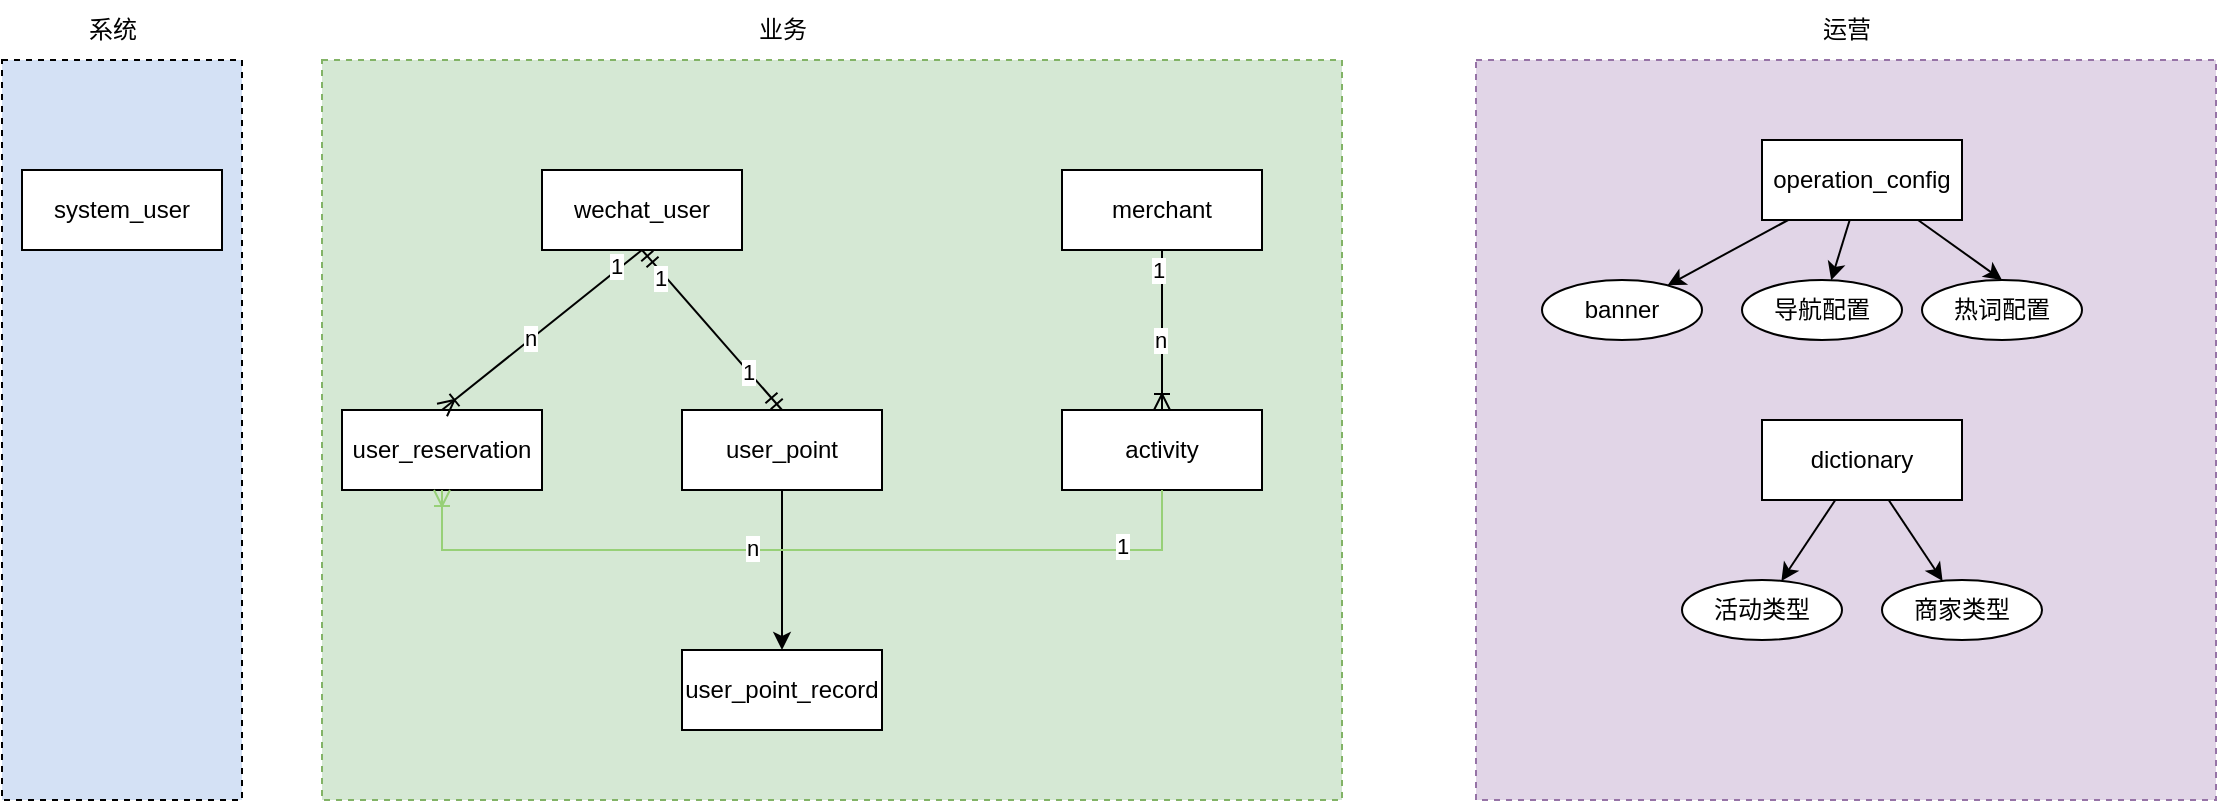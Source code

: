 <mxfile version="21.1.1" type="github">
  <diagram name="Page-1" id="g7Ozh14g3-HEimZrbYkk">
    <mxGraphModel dx="1011" dy="628" grid="1" gridSize="10" guides="1" tooltips="1" connect="1" arrows="1" fold="1" page="1" pageScale="1" pageWidth="827" pageHeight="1169" math="0" shadow="0">
      <root>
        <mxCell id="0" />
        <mxCell id="1" parent="0" />
        <mxCell id="054j7oSa_Sl4RJEBO2h2-61" value="" style="rounded=0;whiteSpace=wrap;html=1;fillColor=#e1d5e7;dashed=1;strokeColor=#9673a6;" vertex="1" parent="1">
          <mxGeometry x="817" y="300" width="370" height="370" as="geometry" />
        </mxCell>
        <mxCell id="054j7oSa_Sl4RJEBO2h2-60" value="" style="rounded=0;whiteSpace=wrap;html=1;fillColor=#d5e8d4;dashed=1;strokeColor=#82b366;" vertex="1" parent="1">
          <mxGeometry x="240" y="300" width="510" height="370" as="geometry" />
        </mxCell>
        <mxCell id="054j7oSa_Sl4RJEBO2h2-57" value="" style="rounded=0;whiteSpace=wrap;html=1;fillColor=#D4E1F5;dashed=1;" vertex="1" parent="1">
          <mxGeometry x="80" y="300" width="120" height="370" as="geometry" />
        </mxCell>
        <mxCell id="054j7oSa_Sl4RJEBO2h2-4" value="system_user" style="whiteSpace=wrap;html=1;align=center;" vertex="1" parent="1">
          <mxGeometry x="90" y="355" width="100" height="40" as="geometry" />
        </mxCell>
        <mxCell id="054j7oSa_Sl4RJEBO2h2-5" value="wechat_user" style="whiteSpace=wrap;html=1;align=center;" vertex="1" parent="1">
          <mxGeometry x="350" y="355" width="100" height="40" as="geometry" />
        </mxCell>
        <mxCell id="054j7oSa_Sl4RJEBO2h2-6" value="merchant" style="whiteSpace=wrap;html=1;align=center;" vertex="1" parent="1">
          <mxGeometry x="610" y="355" width="100" height="40" as="geometry" />
        </mxCell>
        <mxCell id="054j7oSa_Sl4RJEBO2h2-9" value="activity" style="whiteSpace=wrap;html=1;align=center;" vertex="1" parent="1">
          <mxGeometry x="610" y="475" width="100" height="40" as="geometry" />
        </mxCell>
        <mxCell id="054j7oSa_Sl4RJEBO2h2-10" value="user_reservation" style="whiteSpace=wrap;html=1;align=center;" vertex="1" parent="1">
          <mxGeometry x="250" y="475" width="100" height="40" as="geometry" />
        </mxCell>
        <mxCell id="054j7oSa_Sl4RJEBO2h2-19" value="" style="fontSize=12;html=1;endArrow=ERoneToMany;rounded=0;exitX=0.5;exitY=1;exitDx=0;exitDy=0;entryX=0.5;entryY=0;entryDx=0;entryDy=0;" edge="1" parent="1" source="054j7oSa_Sl4RJEBO2h2-6" target="054j7oSa_Sl4RJEBO2h2-9">
          <mxGeometry width="100" height="100" relative="1" as="geometry">
            <mxPoint x="580" y="505" as="sourcePoint" />
            <mxPoint x="680" y="405" as="targetPoint" />
          </mxGeometry>
        </mxCell>
        <mxCell id="054j7oSa_Sl4RJEBO2h2-20" value="1" style="edgeLabel;html=1;align=center;verticalAlign=middle;resizable=0;points=[];" vertex="1" connectable="0" parent="054j7oSa_Sl4RJEBO2h2-19">
          <mxGeometry x="-0.76" y="-2" relative="1" as="geometry">
            <mxPoint as="offset" />
          </mxGeometry>
        </mxCell>
        <mxCell id="054j7oSa_Sl4RJEBO2h2-21" value="n" style="edgeLabel;html=1;align=center;verticalAlign=middle;resizable=0;points=[];" vertex="1" connectable="0" parent="054j7oSa_Sl4RJEBO2h2-19">
          <mxGeometry x="0.12" y="-1" relative="1" as="geometry">
            <mxPoint as="offset" />
          </mxGeometry>
        </mxCell>
        <mxCell id="054j7oSa_Sl4RJEBO2h2-42" value="" style="edgeStyle=none;rounded=0;orthogonalLoop=1;jettySize=auto;html=1;" edge="1" parent="1" source="054j7oSa_Sl4RJEBO2h2-22" target="054j7oSa_Sl4RJEBO2h2-41">
          <mxGeometry relative="1" as="geometry">
            <mxPoint x="921.495" y="412.35" as="targetPoint" />
          </mxGeometry>
        </mxCell>
        <mxCell id="054j7oSa_Sl4RJEBO2h2-46" style="edgeStyle=none;rounded=0;orthogonalLoop=1;jettySize=auto;html=1;" edge="1" parent="1" source="054j7oSa_Sl4RJEBO2h2-22" target="054j7oSa_Sl4RJEBO2h2-45">
          <mxGeometry relative="1" as="geometry" />
        </mxCell>
        <mxCell id="054j7oSa_Sl4RJEBO2h2-49" style="edgeStyle=none;rounded=0;orthogonalLoop=1;jettySize=auto;html=1;entryX=0.5;entryY=0;entryDx=0;entryDy=0;" edge="1" parent="1" source="054j7oSa_Sl4RJEBO2h2-22" target="054j7oSa_Sl4RJEBO2h2-48">
          <mxGeometry relative="1" as="geometry" />
        </mxCell>
        <mxCell id="054j7oSa_Sl4RJEBO2h2-22" value="operation_config" style="whiteSpace=wrap;html=1;align=center;" vertex="1" parent="1">
          <mxGeometry x="960" y="340" width="100" height="40" as="geometry" />
        </mxCell>
        <mxCell id="054j7oSa_Sl4RJEBO2h2-28" value="" style="edgeStyle=orthogonalEdgeStyle;rounded=0;orthogonalLoop=1;jettySize=auto;html=1;" edge="1" parent="1" source="054j7oSa_Sl4RJEBO2h2-25" target="054j7oSa_Sl4RJEBO2h2-27">
          <mxGeometry relative="1" as="geometry" />
        </mxCell>
        <mxCell id="054j7oSa_Sl4RJEBO2h2-25" value="user_point" style="whiteSpace=wrap;html=1;align=center;" vertex="1" parent="1">
          <mxGeometry x="420" y="475" width="100" height="40" as="geometry" />
        </mxCell>
        <mxCell id="054j7oSa_Sl4RJEBO2h2-27" value="user_point_record" style="whiteSpace=wrap;html=1;align=center;" vertex="1" parent="1">
          <mxGeometry x="420" y="595" width="100" height="40" as="geometry" />
        </mxCell>
        <mxCell id="054j7oSa_Sl4RJEBO2h2-30" value="" style="fontSize=12;html=1;endArrow=ERoneToMany;rounded=0;exitX=0.5;exitY=1;exitDx=0;exitDy=0;entryX=0.5;entryY=1;entryDx=0;entryDy=0;edgeStyle=orthogonalEdgeStyle;fillColor=#97D077;strokeColor=#97D077;" edge="1" parent="1" source="054j7oSa_Sl4RJEBO2h2-9" target="054j7oSa_Sl4RJEBO2h2-10">
          <mxGeometry width="100" height="100" relative="1" as="geometry">
            <mxPoint x="670" y="405" as="sourcePoint" />
            <mxPoint x="670" y="485" as="targetPoint" />
            <Array as="points">
              <mxPoint x="660" y="545" />
              <mxPoint x="300" y="545" />
            </Array>
          </mxGeometry>
        </mxCell>
        <mxCell id="054j7oSa_Sl4RJEBO2h2-31" value="1" style="edgeLabel;html=1;align=center;verticalAlign=middle;resizable=0;points=[];" vertex="1" connectable="0" parent="054j7oSa_Sl4RJEBO2h2-30">
          <mxGeometry x="-0.76" y="-2" relative="1" as="geometry">
            <mxPoint as="offset" />
          </mxGeometry>
        </mxCell>
        <mxCell id="054j7oSa_Sl4RJEBO2h2-32" value="n" style="edgeLabel;html=1;align=center;verticalAlign=middle;resizable=0;points=[];" vertex="1" connectable="0" parent="054j7oSa_Sl4RJEBO2h2-30">
          <mxGeometry x="0.12" y="-1" relative="1" as="geometry">
            <mxPoint as="offset" />
          </mxGeometry>
        </mxCell>
        <mxCell id="054j7oSa_Sl4RJEBO2h2-35" value="" style="fontSize=12;html=1;endArrow=ERoneToMany;rounded=0;exitX=0.5;exitY=1;exitDx=0;exitDy=0;entryX=0.5;entryY=0;entryDx=0;entryDy=0;" edge="1" parent="1" source="054j7oSa_Sl4RJEBO2h2-5" target="054j7oSa_Sl4RJEBO2h2-10">
          <mxGeometry width="100" height="100" relative="1" as="geometry">
            <mxPoint x="670" y="405" as="sourcePoint" />
            <mxPoint x="670" y="485" as="targetPoint" />
          </mxGeometry>
        </mxCell>
        <mxCell id="054j7oSa_Sl4RJEBO2h2-36" value="1" style="edgeLabel;html=1;align=center;verticalAlign=middle;resizable=0;points=[];" vertex="1" connectable="0" parent="054j7oSa_Sl4RJEBO2h2-35">
          <mxGeometry x="-0.76" y="-2" relative="1" as="geometry">
            <mxPoint as="offset" />
          </mxGeometry>
        </mxCell>
        <mxCell id="054j7oSa_Sl4RJEBO2h2-37" value="n" style="edgeLabel;html=1;align=center;verticalAlign=middle;resizable=0;points=[];" vertex="1" connectable="0" parent="054j7oSa_Sl4RJEBO2h2-35">
          <mxGeometry x="0.12" y="-1" relative="1" as="geometry">
            <mxPoint as="offset" />
          </mxGeometry>
        </mxCell>
        <mxCell id="054j7oSa_Sl4RJEBO2h2-38" value="" style="fontSize=12;html=1;endArrow=ERmandOne;startArrow=ERmandOne;rounded=0;entryX=0.5;entryY=1;entryDx=0;entryDy=0;exitX=0.5;exitY=0;exitDx=0;exitDy=0;" edge="1" parent="1" source="054j7oSa_Sl4RJEBO2h2-25" target="054j7oSa_Sl4RJEBO2h2-5">
          <mxGeometry width="100" height="100" relative="1" as="geometry">
            <mxPoint x="430" y="535" as="sourcePoint" />
            <mxPoint x="530" y="435" as="targetPoint" />
          </mxGeometry>
        </mxCell>
        <mxCell id="054j7oSa_Sl4RJEBO2h2-39" value="1" style="edgeLabel;html=1;align=center;verticalAlign=middle;resizable=0;points=[];" vertex="1" connectable="0" parent="054j7oSa_Sl4RJEBO2h2-38">
          <mxGeometry x="0.697" y="2" relative="1" as="geometry">
            <mxPoint as="offset" />
          </mxGeometry>
        </mxCell>
        <mxCell id="054j7oSa_Sl4RJEBO2h2-40" value="1" style="edgeLabel;html=1;align=center;verticalAlign=middle;resizable=0;points=[];" vertex="1" connectable="0" parent="054j7oSa_Sl4RJEBO2h2-38">
          <mxGeometry x="-0.521" relative="1" as="geometry">
            <mxPoint as="offset" />
          </mxGeometry>
        </mxCell>
        <mxCell id="054j7oSa_Sl4RJEBO2h2-41" value="banner" style="ellipse;whiteSpace=wrap;html=1;" vertex="1" parent="1">
          <mxGeometry x="850" y="410" width="80" height="30" as="geometry" />
        </mxCell>
        <mxCell id="054j7oSa_Sl4RJEBO2h2-45" value="导航配置" style="ellipse;whiteSpace=wrap;html=1;" vertex="1" parent="1">
          <mxGeometry x="950" y="410" width="80" height="30" as="geometry" />
        </mxCell>
        <mxCell id="054j7oSa_Sl4RJEBO2h2-48" value="热词配置" style="ellipse;whiteSpace=wrap;html=1;" vertex="1" parent="1">
          <mxGeometry x="1040" y="410" width="80" height="30" as="geometry" />
        </mxCell>
        <mxCell id="054j7oSa_Sl4RJEBO2h2-54" style="edgeStyle=none;rounded=0;orthogonalLoop=1;jettySize=auto;html=1;" edge="1" parent="1" source="054j7oSa_Sl4RJEBO2h2-50" target="054j7oSa_Sl4RJEBO2h2-53">
          <mxGeometry relative="1" as="geometry" />
        </mxCell>
        <mxCell id="054j7oSa_Sl4RJEBO2h2-56" style="edgeStyle=none;rounded=0;orthogonalLoop=1;jettySize=auto;html=1;" edge="1" parent="1" source="054j7oSa_Sl4RJEBO2h2-50" target="054j7oSa_Sl4RJEBO2h2-55">
          <mxGeometry relative="1" as="geometry" />
        </mxCell>
        <mxCell id="054j7oSa_Sl4RJEBO2h2-50" value="dictionary" style="whiteSpace=wrap;html=1;align=center;" vertex="1" parent="1">
          <mxGeometry x="960" y="480" width="100" height="40" as="geometry" />
        </mxCell>
        <mxCell id="054j7oSa_Sl4RJEBO2h2-53" value="活动类型" style="ellipse;whiteSpace=wrap;html=1;" vertex="1" parent="1">
          <mxGeometry x="920" y="560" width="80" height="30" as="geometry" />
        </mxCell>
        <mxCell id="054j7oSa_Sl4RJEBO2h2-55" value="商家类型" style="ellipse;whiteSpace=wrap;html=1;" vertex="1" parent="1">
          <mxGeometry x="1020" y="560" width="80" height="30" as="geometry" />
        </mxCell>
        <mxCell id="054j7oSa_Sl4RJEBO2h2-63" value="系统" style="text;html=1;align=center;verticalAlign=middle;resizable=0;points=[];autosize=1;strokeColor=none;fillColor=none;" vertex="1" parent="1">
          <mxGeometry x="110" y="270" width="50" height="30" as="geometry" />
        </mxCell>
        <mxCell id="054j7oSa_Sl4RJEBO2h2-64" value="业务" style="text;html=1;align=center;verticalAlign=middle;resizable=0;points=[];autosize=1;strokeColor=none;fillColor=none;" vertex="1" parent="1">
          <mxGeometry x="445" y="270" width="50" height="30" as="geometry" />
        </mxCell>
        <mxCell id="054j7oSa_Sl4RJEBO2h2-65" value="运营" style="text;html=1;align=center;verticalAlign=middle;resizable=0;points=[];autosize=1;strokeColor=none;fillColor=none;" vertex="1" parent="1">
          <mxGeometry x="977" y="270" width="50" height="30" as="geometry" />
        </mxCell>
      </root>
    </mxGraphModel>
  </diagram>
</mxfile>
